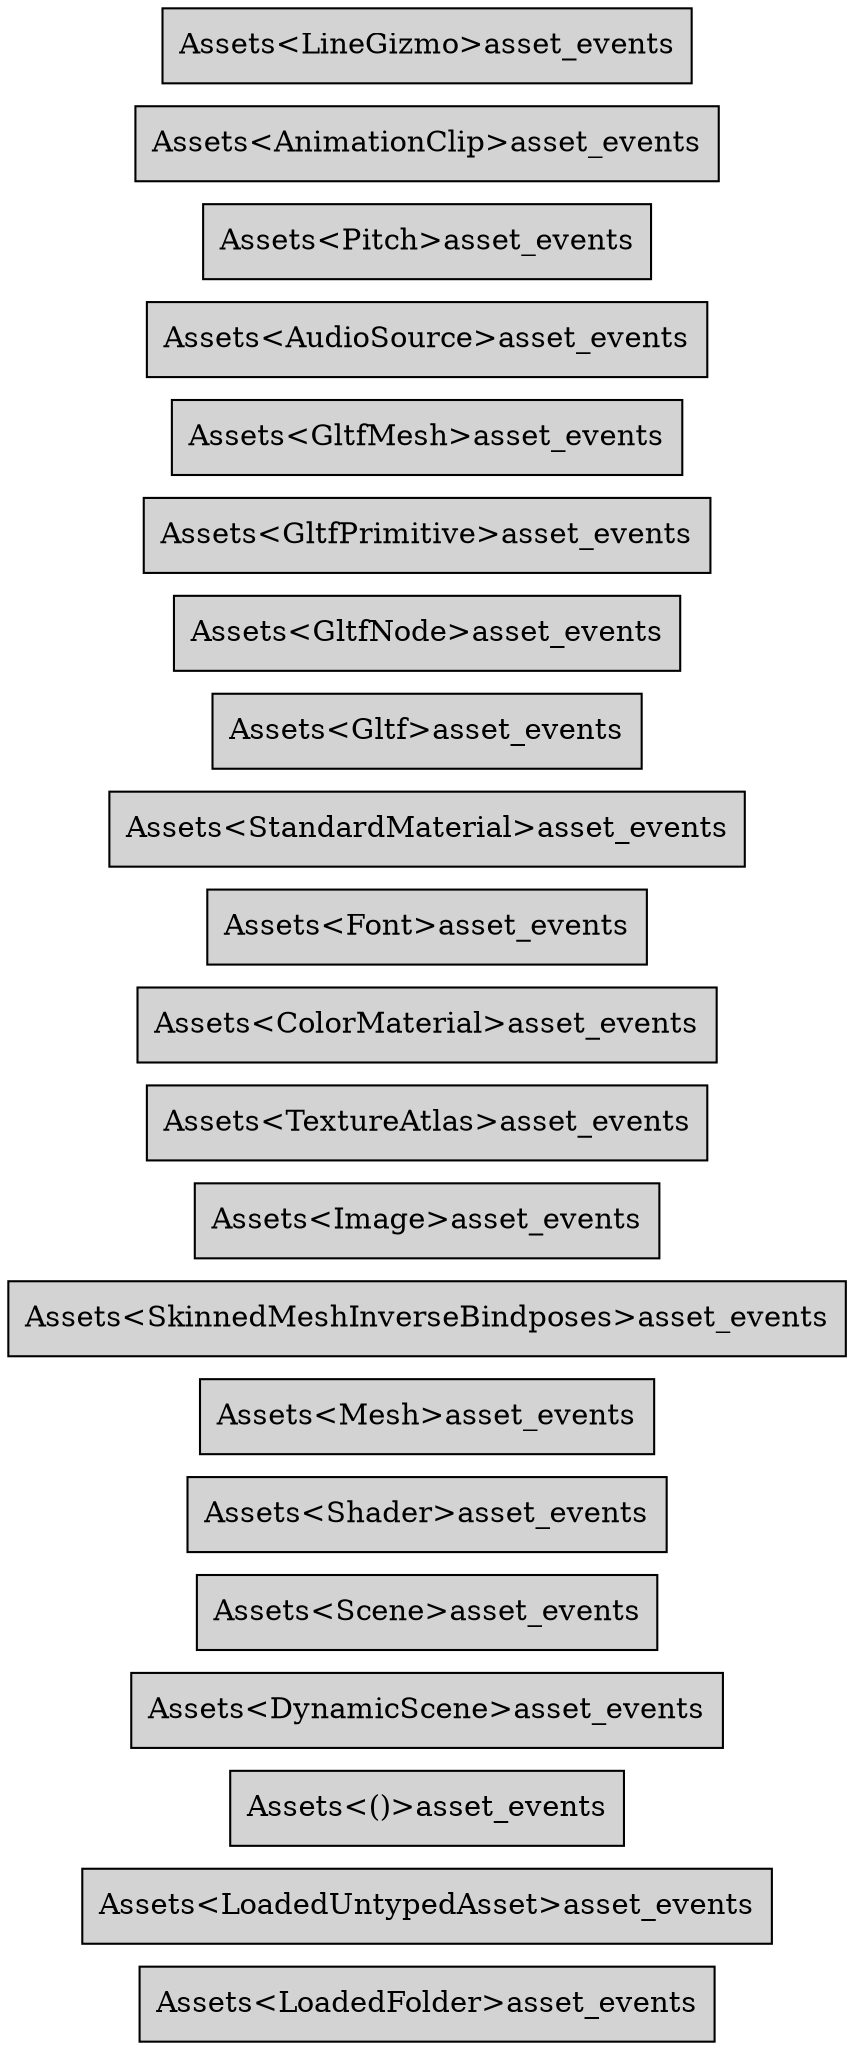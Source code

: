 digraph "" {
	"compound"="true";
	"splines"="spline";
	"rankdir"="LR";
	"bgcolor"="white";
	"fontname"="Helvetica";
	"nodesep"="0.15";
	edge ["penwidth"="2"];
	node ["shape"="box", "style"="filled"];
	"node_System(0)" ["label"="Assets<LoadedFolder>asset_events", "tooltip"="bevy_asset::assets::Assets<bevy_asset::folder::LoadedFolder>::asset_events"]
	"node_System(1)" ["label"="Assets<LoadedUntypedAsset>asset_events", "tooltip"="bevy_asset::assets::Assets<bevy_asset::assets::LoadedUntypedAsset>::asset_events"]
	"node_System(2)" ["label"="Assets<()>asset_events", "tooltip"="bevy_asset::assets::Assets<()>::asset_events"]
	"node_System(3)" ["label"="Assets<DynamicScene>asset_events", "tooltip"="bevy_asset::assets::Assets<bevy_scene::dynamic_scene::DynamicScene>::asset_events"]
	"node_System(4)" ["label"="Assets<Scene>asset_events", "tooltip"="bevy_asset::assets::Assets<bevy_scene::scene::Scene>::asset_events"]
	"node_System(5)" ["label"="Assets<Shader>asset_events", "tooltip"="bevy_asset::assets::Assets<bevy_render::render_resource::shader::Shader>::asset_events"]
	"node_System(6)" ["label"="Assets<Mesh>asset_events", "tooltip"="bevy_asset::assets::Assets<bevy_render::mesh::mesh::Mesh>::asset_events"]
	"node_System(7)" ["label"="Assets<SkinnedMeshInverseBindposes>asset_events", "tooltip"="bevy_asset::assets::Assets<bevy_render::mesh::mesh::skinning::SkinnedMeshInverseBindposes>::asset_events"]
	"node_System(8)" ["label"="Assets<Image>asset_events", "tooltip"="bevy_asset::assets::Assets<bevy_render::texture::image::Image>::asset_events"]
	"node_System(9)" ["label"="Assets<TextureAtlas>asset_events", "tooltip"="bevy_asset::assets::Assets<bevy_sprite::texture_atlas::TextureAtlas>::asset_events"]
	"node_System(10)" ["label"="Assets<ColorMaterial>asset_events", "tooltip"="bevy_asset::assets::Assets<bevy_sprite::mesh2d::color_material::ColorMaterial>::asset_events"]
	"node_System(11)" ["label"="Assets<Font>asset_events", "tooltip"="bevy_asset::assets::Assets<bevy_text::font::Font>::asset_events"]
	"node_System(12)" ["label"="Assets<StandardMaterial>asset_events", "tooltip"="bevy_asset::assets::Assets<bevy_pbr::pbr_material::StandardMaterial>::asset_events"]
	"node_System(13)" ["label"="Assets<Gltf>asset_events", "tooltip"="bevy_asset::assets::Assets<bevy_gltf::Gltf>::asset_events"]
	"node_System(14)" ["label"="Assets<GltfNode>asset_events", "tooltip"="bevy_asset::assets::Assets<bevy_gltf::GltfNode>::asset_events"]
	"node_System(15)" ["label"="Assets<GltfPrimitive>asset_events", "tooltip"="bevy_asset::assets::Assets<bevy_gltf::GltfPrimitive>::asset_events"]
	"node_System(16)" ["label"="Assets<GltfMesh>asset_events", "tooltip"="bevy_asset::assets::Assets<bevy_gltf::GltfMesh>::asset_events"]
	"node_System(17)" ["label"="Assets<AudioSource>asset_events", "tooltip"="bevy_asset::assets::Assets<bevy_audio::audio_source::AudioSource>::asset_events"]
	"node_System(18)" ["label"="Assets<Pitch>asset_events", "tooltip"="bevy_asset::assets::Assets<bevy_audio::pitch::Pitch>::asset_events"]
	"node_System(19)" ["label"="Assets<AnimationClip>asset_events", "tooltip"="bevy_asset::assets::Assets<bevy_animation::AnimationClip>::asset_events"]
	"node_System(20)" ["label"="Assets<LineGizmo>asset_events", "tooltip"="bevy_asset::assets::Assets<bevy_gizmos::LineGizmo>::asset_events"]
}
